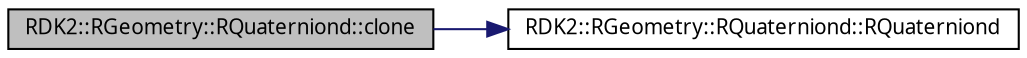 digraph G
{
  edge [fontname="FreeSans.ttf",fontsize=10,labelfontname="FreeSans.ttf",labelfontsize=10];
  node [fontname="FreeSans.ttf",fontsize=10,shape=record];
  rankdir=LR;
  Node1 [label="RDK2::RGeometry::RQuaterniond::clone",height=0.2,width=0.4,color="black", fillcolor="grey75", style="filled" fontcolor="black"];
  Node1 -> Node2 [color="midnightblue",fontsize=10,style="solid",fontname="FreeSans.ttf"];
  Node2 [label="RDK2::RGeometry::RQuaterniond::RQuaterniond",height=0.2,width=0.4,color="black", fillcolor="white", style="filled",URL="$struct_r_d_k2_1_1_r_geometry_1_1_r_quaterniond.html#417cbf1572936bd73b4941aa08d92d54"];
}
